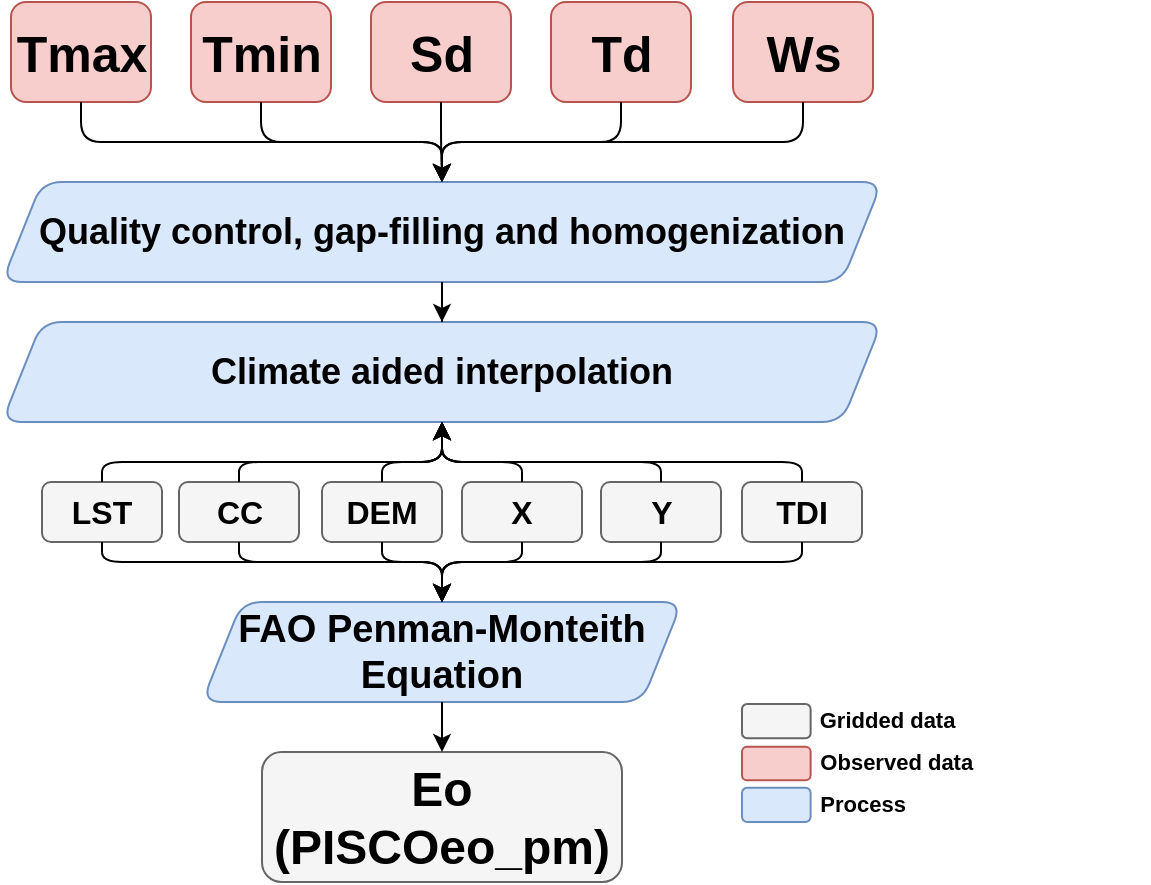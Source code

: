 <mxfile version="14.9.4" type="github">
  <diagram id="lZtI8qbh0fw-rAP5nsD9" name="Page-1">
    <mxGraphModel dx="485" dy="570" grid="1" gridSize="10" guides="1" tooltips="1" connect="1" arrows="1" fold="1" page="1" pageScale="1" pageWidth="100" pageHeight="100" math="0" shadow="0">
      <root>
        <mxCell id="0" />
        <mxCell id="1" parent="0" />
        <mxCell id="wpJQsXBcN3tg3W_rkoM8-29" value="" style="group;fontStyle=1" parent="1" vertex="1" connectable="0">
          <mxGeometry x="750" y="140" width="573.5" height="440" as="geometry" />
        </mxCell>
        <mxCell id="L-2mEq0Lmc72I-CrnFUv-4" value="" style="group" parent="wpJQsXBcN3tg3W_rkoM8-29" vertex="1" connectable="0">
          <mxGeometry width="573.5" height="440" as="geometry" />
        </mxCell>
        <mxCell id="U7eb7ub3qmSpnm3P4M1d-2" value="&lt;font style=&quot;font-size: 25px&quot;&gt;Tmax&lt;/font&gt;" style="rounded=1;whiteSpace=wrap;html=1;fontSize=17;fontStyle=1;fillColor=#f8cecc;strokeColor=#b85450;" parent="L-2mEq0Lmc72I-CrnFUv-4" vertex="1">
          <mxGeometry x="4.5" width="70" height="50" as="geometry" />
        </mxCell>
        <mxCell id="U7eb7ub3qmSpnm3P4M1d-5" value="&lt;font style=&quot;font-size: 25px&quot;&gt;Tmin&lt;/font&gt;" style="rounded=1;whiteSpace=wrap;html=1;fontSize=17;fontStyle=1;fillColor=#f8cecc;strokeColor=#b85450;" parent="L-2mEq0Lmc72I-CrnFUv-4" vertex="1">
          <mxGeometry x="94.5" width="70" height="50" as="geometry" />
        </mxCell>
        <mxCell id="U7eb7ub3qmSpnm3P4M1d-6" value="&lt;font style=&quot;font-size: 25px&quot;&gt;Sd&lt;/font&gt;" style="rounded=1;whiteSpace=wrap;html=1;fontSize=17;fontStyle=1;fillColor=#f8cecc;strokeColor=#b85450;" parent="L-2mEq0Lmc72I-CrnFUv-4" vertex="1">
          <mxGeometry x="184.5" width="70" height="50" as="geometry" />
        </mxCell>
        <mxCell id="U7eb7ub3qmSpnm3P4M1d-7" value="&lt;font style=&quot;font-size: 25px&quot;&gt;Td&lt;/font&gt;" style="rounded=1;whiteSpace=wrap;html=1;fontSize=17;fontStyle=1;fillColor=#f8cecc;strokeColor=#b85450;" parent="L-2mEq0Lmc72I-CrnFUv-4" vertex="1">
          <mxGeometry x="274.5" width="70" height="50" as="geometry" />
        </mxCell>
        <mxCell id="U7eb7ub3qmSpnm3P4M1d-9" value="&lt;font style=&quot;font-size: 25px&quot;&gt;Ws&lt;/font&gt;" style="rounded=1;whiteSpace=wrap;html=1;fontSize=17;fontStyle=1;fillColor=#f8cecc;strokeColor=#b85450;" parent="L-2mEq0Lmc72I-CrnFUv-4" vertex="1">
          <mxGeometry x="365.5" width="70" height="50" as="geometry" />
        </mxCell>
        <mxCell id="U7eb7ub3qmSpnm3P4M1d-21" value="&lt;font style=&quot;font-size: 18px&quot;&gt;Quality control, gap-filling and homogenization&lt;/font&gt;" style="shape=parallelogram;perimeter=parallelogramPerimeter;whiteSpace=wrap;html=1;fixedSize=1;fontSize=17;fontStyle=1;fillColor=#dae8fc;strokeColor=#6c8ebf;rounded=1;" parent="L-2mEq0Lmc72I-CrnFUv-4" vertex="1">
          <mxGeometry y="90" width="440" height="50" as="geometry" />
        </mxCell>
        <mxCell id="U7eb7ub3qmSpnm3P4M1d-64" style="edgeStyle=orthogonalEdgeStyle;rounded=1;orthogonalLoop=1;jettySize=auto;html=1;entryX=0.5;entryY=0;entryDx=0;entryDy=0;fontSize=16;startArrow=none;startFill=0;strokeWidth=1;" parent="L-2mEq0Lmc72I-CrnFUv-4" source="U7eb7ub3qmSpnm3P4M1d-2" target="U7eb7ub3qmSpnm3P4M1d-21" edge="1">
          <mxGeometry relative="1" as="geometry" />
        </mxCell>
        <mxCell id="U7eb7ub3qmSpnm3P4M1d-58" style="edgeStyle=orthogonalEdgeStyle;rounded=1;orthogonalLoop=1;jettySize=auto;html=1;entryX=0.5;entryY=0;entryDx=0;entryDy=0;fontSize=16;startArrow=none;startFill=0;strokeWidth=1;" parent="L-2mEq0Lmc72I-CrnFUv-4" source="U7eb7ub3qmSpnm3P4M1d-5" target="U7eb7ub3qmSpnm3P4M1d-21" edge="1">
          <mxGeometry relative="1" as="geometry" />
        </mxCell>
        <mxCell id="U7eb7ub3qmSpnm3P4M1d-60" style="edgeStyle=orthogonalEdgeStyle;rounded=1;orthogonalLoop=1;jettySize=auto;html=1;entryX=0.5;entryY=0;entryDx=0;entryDy=0;fontSize=16;startArrow=none;startFill=0;strokeWidth=1;" parent="L-2mEq0Lmc72I-CrnFUv-4" source="U7eb7ub3qmSpnm3P4M1d-6" target="U7eb7ub3qmSpnm3P4M1d-21" edge="1">
          <mxGeometry relative="1" as="geometry" />
        </mxCell>
        <mxCell id="U7eb7ub3qmSpnm3P4M1d-61" style="edgeStyle=orthogonalEdgeStyle;rounded=1;orthogonalLoop=1;jettySize=auto;html=1;entryX=0.5;entryY=0;entryDx=0;entryDy=0;fontSize=16;startArrow=none;startFill=0;strokeWidth=1;" parent="L-2mEq0Lmc72I-CrnFUv-4" source="U7eb7ub3qmSpnm3P4M1d-7" target="U7eb7ub3qmSpnm3P4M1d-21" edge="1">
          <mxGeometry relative="1" as="geometry" />
        </mxCell>
        <mxCell id="wpJQsXBcN3tg3W_rkoM8-2" style="edgeStyle=orthogonalEdgeStyle;rounded=1;orthogonalLoop=1;jettySize=auto;html=1;entryX=0.5;entryY=0;entryDx=0;entryDy=0;strokeWidth=1;" parent="L-2mEq0Lmc72I-CrnFUv-4" source="U7eb7ub3qmSpnm3P4M1d-9" target="U7eb7ub3qmSpnm3P4M1d-21" edge="1">
          <mxGeometry relative="1" as="geometry" />
        </mxCell>
        <mxCell id="U7eb7ub3qmSpnm3P4M1d-32" value="Climate aided interpolation" style="shape=parallelogram;perimeter=parallelogramPerimeter;whiteSpace=wrap;html=1;fixedSize=1;fontSize=18;fontStyle=1;fillColor=#dae8fc;strokeColor=#6c8ebf;rounded=1;" parent="L-2mEq0Lmc72I-CrnFUv-4" vertex="1">
          <mxGeometry y="160" width="440" height="50" as="geometry" />
        </mxCell>
        <mxCell id="U7eb7ub3qmSpnm3P4M1d-33" style="edgeStyle=orthogonalEdgeStyle;rounded=0;orthogonalLoop=1;jettySize=auto;html=1;entryX=0.5;entryY=0;entryDx=0;entryDy=0;fontSize=17;startArrow=none;startFill=0;strokeWidth=1;" parent="L-2mEq0Lmc72I-CrnFUv-4" source="U7eb7ub3qmSpnm3P4M1d-21" target="U7eb7ub3qmSpnm3P4M1d-32" edge="1">
          <mxGeometry relative="1" as="geometry" />
        </mxCell>
        <mxCell id="U7eb7ub3qmSpnm3P4M1d-46" value="FAO Penman-Monteith&lt;br&gt;Equation" style="shape=parallelogram;perimeter=parallelogramPerimeter;whiteSpace=wrap;html=1;fixedSize=1;fontSize=19;fontStyle=1;fillColor=#dae8fc;strokeColor=#6c8ebf;rounded=1;" parent="L-2mEq0Lmc72I-CrnFUv-4" vertex="1">
          <mxGeometry x="100" y="300" width="240" height="50" as="geometry" />
        </mxCell>
        <mxCell id="U7eb7ub3qmSpnm3P4M1d-56" value="&lt;font style=&quot;font-size: 24px&quot; color=&quot;#000000&quot;&gt;&lt;font style=&quot;font-size: 24px&quot;&gt;&lt;font style=&quot;font-size: 24px&quot;&gt;Eo&lt;/font&gt;&lt;br&gt;&lt;/font&gt;&lt;font style=&quot;font-size: 24px&quot;&gt;(PISCOeo_pm)&lt;/font&gt;&lt;/font&gt;" style="rounded=1;whiteSpace=wrap;html=1;fontSize=16;fontStyle=1;fillColor=#f5f5f5;strokeColor=#666666;fontColor=#333333;" parent="L-2mEq0Lmc72I-CrnFUv-4" vertex="1">
          <mxGeometry x="130" y="375" width="180" height="65" as="geometry" />
        </mxCell>
        <mxCell id="U7eb7ub3qmSpnm3P4M1d-57" style="edgeStyle=orthogonalEdgeStyle;rounded=0;orthogonalLoop=1;jettySize=auto;html=1;entryX=0.5;entryY=0;entryDx=0;entryDy=0;fontSize=16;startArrow=none;startFill=0;strokeWidth=1;" parent="L-2mEq0Lmc72I-CrnFUv-4" source="U7eb7ub3qmSpnm3P4M1d-46" target="U7eb7ub3qmSpnm3P4M1d-56" edge="1">
          <mxGeometry relative="1" as="geometry" />
        </mxCell>
        <mxCell id="wpJQsXBcN3tg3W_rkoM8-8" value="" style="group" parent="L-2mEq0Lmc72I-CrnFUv-4" vertex="1" connectable="0">
          <mxGeometry x="20" y="240" width="410" height="30" as="geometry" />
        </mxCell>
        <mxCell id="U7eb7ub3qmSpnm3P4M1d-34" value="&lt;font style=&quot;font-size: 16px&quot;&gt;LST&lt;/font&gt;" style="rounded=1;whiteSpace=wrap;html=1;fontSize=16;fontStyle=1;fillColor=#f5f5f5;strokeColor=#666666;" parent="wpJQsXBcN3tg3W_rkoM8-8" vertex="1">
          <mxGeometry width="60" height="30" as="geometry" />
        </mxCell>
        <mxCell id="U7eb7ub3qmSpnm3P4M1d-35" value="&lt;font style=&quot;font-size: 16px&quot;&gt;CC&lt;/font&gt;" style="rounded=1;whiteSpace=wrap;html=1;fontSize=16;fontStyle=1;fillColor=#f5f5f5;strokeColor=#666666;" parent="wpJQsXBcN3tg3W_rkoM8-8" vertex="1">
          <mxGeometry x="68.5" width="60" height="30" as="geometry" />
        </mxCell>
        <mxCell id="U7eb7ub3qmSpnm3P4M1d-38" value="&lt;font style=&quot;font-size: 16px&quot;&gt;DEM&lt;/font&gt;" style="rounded=1;whiteSpace=wrap;html=1;fontSize=16;fontStyle=1;fillColor=#f5f5f5;strokeColor=#666666;" parent="wpJQsXBcN3tg3W_rkoM8-8" vertex="1">
          <mxGeometry x="140" width="60" height="30" as="geometry" />
        </mxCell>
        <mxCell id="U7eb7ub3qmSpnm3P4M1d-39" value="&lt;font style=&quot;font-size: 16px&quot;&gt;X&lt;/font&gt;" style="rounded=1;whiteSpace=wrap;html=1;fontSize=16;fontStyle=1;fillColor=#f5f5f5;strokeColor=#666666;" parent="wpJQsXBcN3tg3W_rkoM8-8" vertex="1">
          <mxGeometry x="210" width="60" height="30" as="geometry" />
        </mxCell>
        <mxCell id="U7eb7ub3qmSpnm3P4M1d-40" value="&lt;span style=&quot;font-size: 16px&quot;&gt;Y&lt;/span&gt;" style="rounded=1;whiteSpace=wrap;html=1;fontSize=16;fontStyle=1;fillColor=#f5f5f5;strokeColor=#666666;" parent="wpJQsXBcN3tg3W_rkoM8-8" vertex="1">
          <mxGeometry x="279.5" width="60" height="30" as="geometry" />
        </mxCell>
        <mxCell id="wpJQsXBcN3tg3W_rkoM8-5" value="&lt;span style=&quot;font-size: 16px&quot;&gt;TDI&lt;/span&gt;" style="rounded=1;whiteSpace=wrap;html=1;fontSize=16;fontStyle=1;fillColor=#f5f5f5;strokeColor=#666666;" parent="wpJQsXBcN3tg3W_rkoM8-8" vertex="1">
          <mxGeometry x="350" width="60" height="30" as="geometry" />
        </mxCell>
        <mxCell id="wpJQsXBcN3tg3W_rkoM8-14" style="edgeStyle=orthogonalEdgeStyle;rounded=1;orthogonalLoop=1;jettySize=auto;html=1;entryX=0.5;entryY=1;entryDx=0;entryDy=0;strokeWidth=1;" parent="L-2mEq0Lmc72I-CrnFUv-4" source="U7eb7ub3qmSpnm3P4M1d-34" target="U7eb7ub3qmSpnm3P4M1d-32" edge="1">
          <mxGeometry relative="1" as="geometry">
            <Array as="points">
              <mxPoint x="50" y="230" />
              <mxPoint x="220" y="230" />
            </Array>
          </mxGeometry>
        </mxCell>
        <mxCell id="wpJQsXBcN3tg3W_rkoM8-15" style="edgeStyle=orthogonalEdgeStyle;rounded=1;orthogonalLoop=1;jettySize=auto;html=1;strokeWidth=1;" parent="L-2mEq0Lmc72I-CrnFUv-4" source="U7eb7ub3qmSpnm3P4M1d-35" edge="1">
          <mxGeometry relative="1" as="geometry">
            <mxPoint x="220" y="210" as="targetPoint" />
            <Array as="points">
              <mxPoint x="119" y="230" />
              <mxPoint x="220" y="230" />
            </Array>
          </mxGeometry>
        </mxCell>
        <mxCell id="wpJQsXBcN3tg3W_rkoM8-16" style="edgeStyle=orthogonalEdgeStyle;rounded=1;orthogonalLoop=1;jettySize=auto;html=1;entryX=0.5;entryY=1;entryDx=0;entryDy=0;strokeWidth=1;" parent="L-2mEq0Lmc72I-CrnFUv-4" source="U7eb7ub3qmSpnm3P4M1d-38" target="U7eb7ub3qmSpnm3P4M1d-32" edge="1">
          <mxGeometry relative="1" as="geometry">
            <Array as="points">
              <mxPoint x="190" y="230" />
              <mxPoint x="220" y="230" />
            </Array>
          </mxGeometry>
        </mxCell>
        <mxCell id="wpJQsXBcN3tg3W_rkoM8-17" style="edgeStyle=orthogonalEdgeStyle;rounded=1;orthogonalLoop=1;jettySize=auto;html=1;entryX=0.5;entryY=1;entryDx=0;entryDy=0;strokeWidth=1;" parent="L-2mEq0Lmc72I-CrnFUv-4" source="U7eb7ub3qmSpnm3P4M1d-39" target="U7eb7ub3qmSpnm3P4M1d-32" edge="1">
          <mxGeometry relative="1" as="geometry">
            <Array as="points">
              <mxPoint x="260" y="230" />
              <mxPoint x="220" y="230" />
            </Array>
          </mxGeometry>
        </mxCell>
        <mxCell id="wpJQsXBcN3tg3W_rkoM8-18" style="edgeStyle=orthogonalEdgeStyle;rounded=1;orthogonalLoop=1;jettySize=auto;html=1;entryX=0.5;entryY=1;entryDx=0;entryDy=0;strokeWidth=1;" parent="L-2mEq0Lmc72I-CrnFUv-4" source="U7eb7ub3qmSpnm3P4M1d-40" target="U7eb7ub3qmSpnm3P4M1d-32" edge="1">
          <mxGeometry relative="1" as="geometry">
            <Array as="points">
              <mxPoint x="330" y="230" />
              <mxPoint x="220" y="230" />
            </Array>
          </mxGeometry>
        </mxCell>
        <mxCell id="wpJQsXBcN3tg3W_rkoM8-19" style="edgeStyle=orthogonalEdgeStyle;rounded=1;orthogonalLoop=1;jettySize=auto;html=1;entryX=0.5;entryY=1;entryDx=0;entryDy=0;strokeWidth=1;" parent="L-2mEq0Lmc72I-CrnFUv-4" source="wpJQsXBcN3tg3W_rkoM8-5" target="U7eb7ub3qmSpnm3P4M1d-32" edge="1">
          <mxGeometry relative="1" as="geometry">
            <Array as="points">
              <mxPoint x="400" y="230" />
              <mxPoint x="220" y="230" />
            </Array>
          </mxGeometry>
        </mxCell>
        <mxCell id="wpJQsXBcN3tg3W_rkoM8-20" style="edgeStyle=orthogonalEdgeStyle;rounded=1;orthogonalLoop=1;jettySize=auto;html=1;strokeWidth=1;" parent="L-2mEq0Lmc72I-CrnFUv-4" source="U7eb7ub3qmSpnm3P4M1d-34" target="U7eb7ub3qmSpnm3P4M1d-46" edge="1">
          <mxGeometry relative="1" as="geometry">
            <Array as="points">
              <mxPoint x="50" y="280" />
              <mxPoint x="220" y="280" />
            </Array>
          </mxGeometry>
        </mxCell>
        <mxCell id="wpJQsXBcN3tg3W_rkoM8-23" style="edgeStyle=orthogonalEdgeStyle;rounded=1;orthogonalLoop=1;jettySize=auto;html=1;entryX=0.5;entryY=0;entryDx=0;entryDy=0;strokeWidth=1;" parent="L-2mEq0Lmc72I-CrnFUv-4" source="U7eb7ub3qmSpnm3P4M1d-35" target="U7eb7ub3qmSpnm3P4M1d-46" edge="1">
          <mxGeometry relative="1" as="geometry">
            <Array as="points">
              <mxPoint x="119" y="280" />
              <mxPoint x="220" y="280" />
            </Array>
          </mxGeometry>
        </mxCell>
        <mxCell id="wpJQsXBcN3tg3W_rkoM8-24" style="edgeStyle=orthogonalEdgeStyle;rounded=1;orthogonalLoop=1;jettySize=auto;html=1;entryX=0.5;entryY=0;entryDx=0;entryDy=0;strokeWidth=1;" parent="L-2mEq0Lmc72I-CrnFUv-4" source="U7eb7ub3qmSpnm3P4M1d-38" target="U7eb7ub3qmSpnm3P4M1d-46" edge="1">
          <mxGeometry relative="1" as="geometry">
            <Array as="points">
              <mxPoint x="190" y="280" />
              <mxPoint x="220" y="280" />
            </Array>
          </mxGeometry>
        </mxCell>
        <mxCell id="wpJQsXBcN3tg3W_rkoM8-25" style="edgeStyle=orthogonalEdgeStyle;rounded=1;orthogonalLoop=1;jettySize=auto;html=1;entryX=0.5;entryY=0;entryDx=0;entryDy=0;strokeWidth=1;" parent="L-2mEq0Lmc72I-CrnFUv-4" source="U7eb7ub3qmSpnm3P4M1d-39" target="U7eb7ub3qmSpnm3P4M1d-46" edge="1">
          <mxGeometry relative="1" as="geometry">
            <Array as="points">
              <mxPoint x="260" y="280" />
              <mxPoint x="220" y="280" />
            </Array>
          </mxGeometry>
        </mxCell>
        <mxCell id="wpJQsXBcN3tg3W_rkoM8-26" style="edgeStyle=orthogonalEdgeStyle;rounded=1;orthogonalLoop=1;jettySize=auto;html=1;strokeWidth=1;" parent="L-2mEq0Lmc72I-CrnFUv-4" source="U7eb7ub3qmSpnm3P4M1d-40" edge="1">
          <mxGeometry relative="1" as="geometry">
            <mxPoint x="220" y="300" as="targetPoint" />
            <Array as="points">
              <mxPoint x="330" y="280" />
              <mxPoint x="220" y="280" />
            </Array>
          </mxGeometry>
        </mxCell>
        <mxCell id="wpJQsXBcN3tg3W_rkoM8-27" style="edgeStyle=orthogonalEdgeStyle;rounded=1;orthogonalLoop=1;jettySize=auto;html=1;entryX=0.5;entryY=0;entryDx=0;entryDy=0;strokeWidth=1;" parent="L-2mEq0Lmc72I-CrnFUv-4" source="wpJQsXBcN3tg3W_rkoM8-5" target="U7eb7ub3qmSpnm3P4M1d-46" edge="1">
          <mxGeometry relative="1" as="geometry">
            <Array as="points">
              <mxPoint x="400" y="280" />
              <mxPoint x="220" y="280" />
            </Array>
          </mxGeometry>
        </mxCell>
        <mxCell id="U7eb7ub3qmSpnm3P4M1d-84" value="" style="group;fontSize=10;" parent="L-2mEq0Lmc72I-CrnFUv-4" vertex="1" connectable="0">
          <mxGeometry x="400" y="320" width="173.5" height="110.5" as="geometry" />
        </mxCell>
        <mxCell id="wpJQsXBcN3tg3W_rkoM8-28" value="" style="group;fontSize=11;" parent="U7eb7ub3qmSpnm3P4M1d-84" vertex="1" connectable="0">
          <mxGeometry x="-30" y="31" width="150" height="59" as="geometry" />
        </mxCell>
        <mxCell id="U7eb7ub3qmSpnm3P4M1d-66" value="" style="rounded=1;whiteSpace=wrap;html=1;fontSize=11;fontStyle=1;fillColor=#f8cecc;strokeColor=#b85450;" parent="wpJQsXBcN3tg3W_rkoM8-28" vertex="1">
          <mxGeometry y="21.34" width="34.312" height="16.738" as="geometry" />
        </mxCell>
        <mxCell id="U7eb7ub3qmSpnm3P4M1d-67" value="" style="rounded=1;whiteSpace=wrap;html=1;fontSize=11;fontStyle=1;fillColor=#dae8fc;strokeColor=#6c8ebf;" parent="wpJQsXBcN3tg3W_rkoM8-28" vertex="1">
          <mxGeometry y="41.844" width="34.312" height="17.156" as="geometry" />
        </mxCell>
        <mxCell id="U7eb7ub3qmSpnm3P4M1d-72" value="Observed data&amp;nbsp; &amp;nbsp;&amp;nbsp;" style="text;html=1;strokeColor=none;fillColor=none;align=center;verticalAlign=middle;whiteSpace=wrap;rounded=0;fontSize=11;fontStyle=1" parent="wpJQsXBcN3tg3W_rkoM8-28" vertex="1">
          <mxGeometry x="36.64" y="21" width="93.36" height="16.74" as="geometry" />
        </mxCell>
        <mxCell id="U7eb7ub3qmSpnm3P4M1d-83" value="" style="rounded=1;whiteSpace=wrap;html=1;fontSize=11;fontStyle=1;fillColor=#f5f5f5;strokeColor=#666666;fontColor=#333333;" parent="wpJQsXBcN3tg3W_rkoM8-28" vertex="1">
          <mxGeometry width="34.312" height="17.156" as="geometry" />
        </mxCell>
        <mxCell id="mp60AICXdKhl7RRevxMm-46" value="Gridded data&amp;nbsp; &amp;nbsp; &amp;nbsp; &amp;nbsp;" style="text;html=1;strokeColor=none;fillColor=none;align=center;verticalAlign=middle;whiteSpace=wrap;rounded=0;fontSize=11;fontStyle=1" vertex="1" parent="wpJQsXBcN3tg3W_rkoM8-28">
          <mxGeometry x="36.64" width="93.36" height="16.74" as="geometry" />
        </mxCell>
        <mxCell id="mp60AICXdKhl7RRevxMm-47" value="Process&amp;nbsp; &amp;nbsp; &amp;nbsp; &amp;nbsp; &amp;nbsp; &amp;nbsp; &amp;nbsp; &amp;nbsp;" style="text;html=1;strokeColor=none;fillColor=none;align=center;verticalAlign=middle;whiteSpace=wrap;rounded=0;fontSize=11;fontStyle=1" vertex="1" parent="wpJQsXBcN3tg3W_rkoM8-28">
          <mxGeometry x="36.64" y="42" width="93.36" height="16.74" as="geometry" />
        </mxCell>
      </root>
    </mxGraphModel>
  </diagram>
</mxfile>

